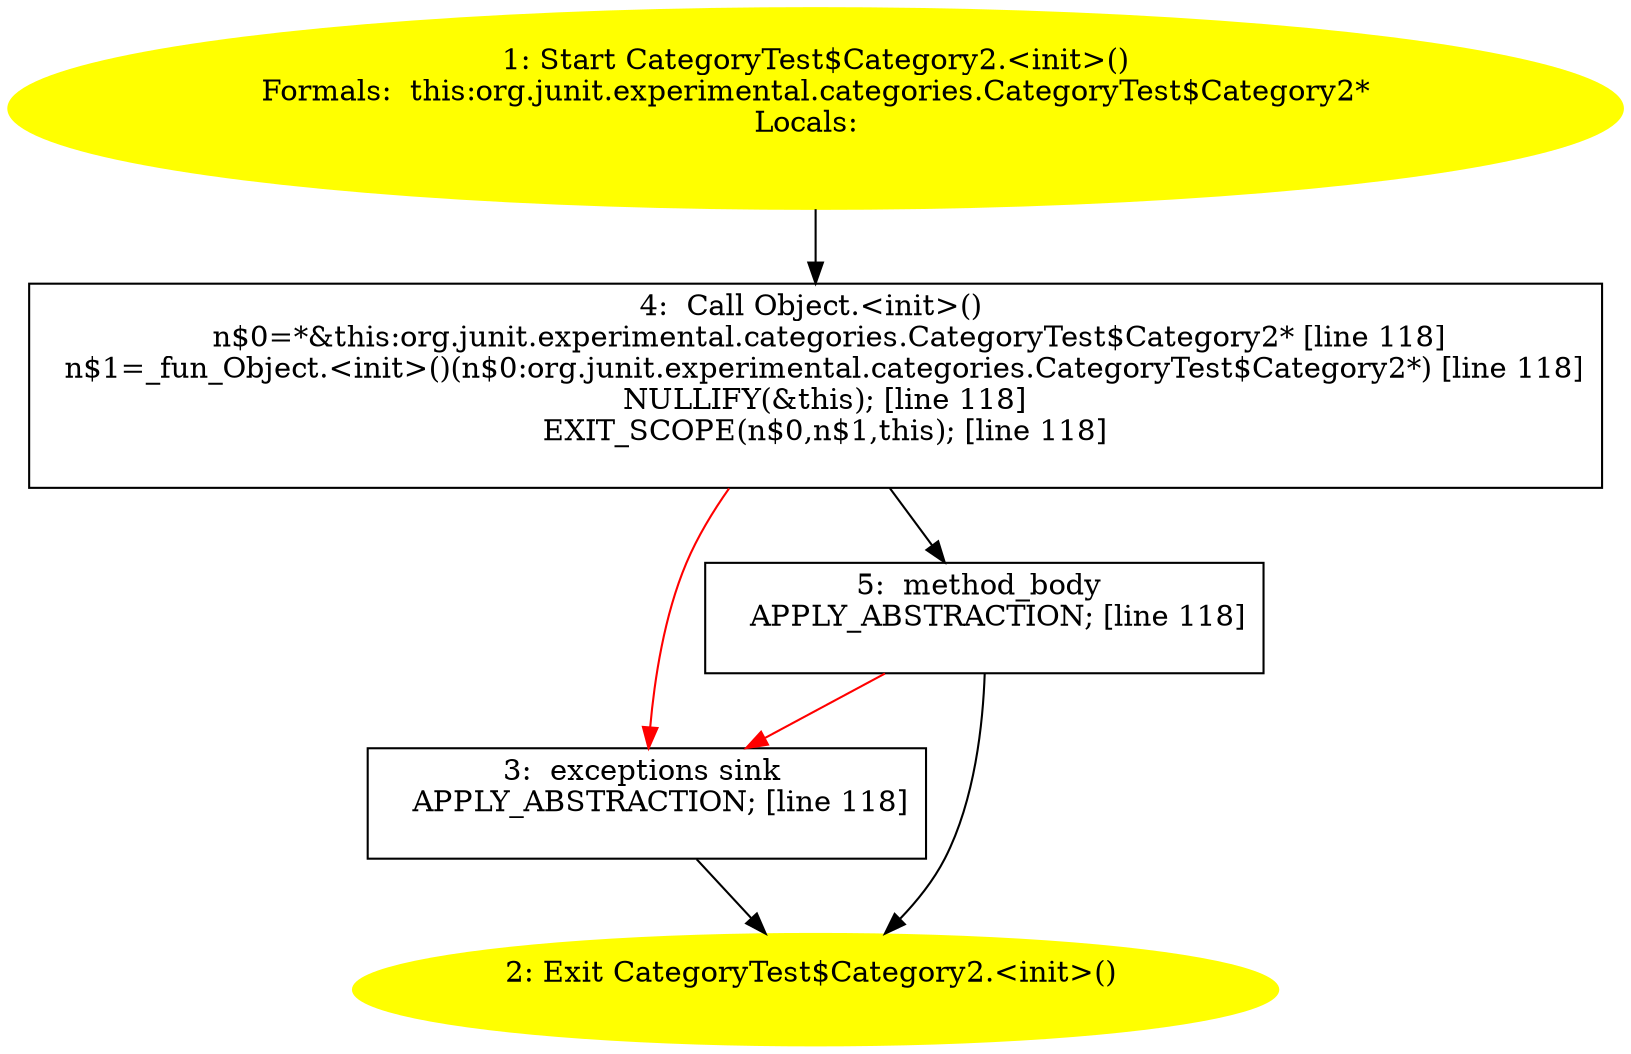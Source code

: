 /* @generated */
digraph cfg {
"org.junit.experimental.categories.CategoryTest$Category2.<init>().56a41383fa4e61fa4a3e70cdaa7797b9_1" [label="1: Start CategoryTest$Category2.<init>()\nFormals:  this:org.junit.experimental.categories.CategoryTest$Category2*\nLocals:  \n  " color=yellow style=filled]
	

	 "org.junit.experimental.categories.CategoryTest$Category2.<init>().56a41383fa4e61fa4a3e70cdaa7797b9_1" -> "org.junit.experimental.categories.CategoryTest$Category2.<init>().56a41383fa4e61fa4a3e70cdaa7797b9_4" ;
"org.junit.experimental.categories.CategoryTest$Category2.<init>().56a41383fa4e61fa4a3e70cdaa7797b9_2" [label="2: Exit CategoryTest$Category2.<init>() \n  " color=yellow style=filled]
	

"org.junit.experimental.categories.CategoryTest$Category2.<init>().56a41383fa4e61fa4a3e70cdaa7797b9_3" [label="3:  exceptions sink \n   APPLY_ABSTRACTION; [line 118]\n " shape="box"]
	

	 "org.junit.experimental.categories.CategoryTest$Category2.<init>().56a41383fa4e61fa4a3e70cdaa7797b9_3" -> "org.junit.experimental.categories.CategoryTest$Category2.<init>().56a41383fa4e61fa4a3e70cdaa7797b9_2" ;
"org.junit.experimental.categories.CategoryTest$Category2.<init>().56a41383fa4e61fa4a3e70cdaa7797b9_4" [label="4:  Call Object.<init>() \n   n$0=*&this:org.junit.experimental.categories.CategoryTest$Category2* [line 118]\n  n$1=_fun_Object.<init>()(n$0:org.junit.experimental.categories.CategoryTest$Category2*) [line 118]\n  NULLIFY(&this); [line 118]\n  EXIT_SCOPE(n$0,n$1,this); [line 118]\n " shape="box"]
	

	 "org.junit.experimental.categories.CategoryTest$Category2.<init>().56a41383fa4e61fa4a3e70cdaa7797b9_4" -> "org.junit.experimental.categories.CategoryTest$Category2.<init>().56a41383fa4e61fa4a3e70cdaa7797b9_5" ;
	 "org.junit.experimental.categories.CategoryTest$Category2.<init>().56a41383fa4e61fa4a3e70cdaa7797b9_4" -> "org.junit.experimental.categories.CategoryTest$Category2.<init>().56a41383fa4e61fa4a3e70cdaa7797b9_3" [color="red" ];
"org.junit.experimental.categories.CategoryTest$Category2.<init>().56a41383fa4e61fa4a3e70cdaa7797b9_5" [label="5:  method_body \n   APPLY_ABSTRACTION; [line 118]\n " shape="box"]
	

	 "org.junit.experimental.categories.CategoryTest$Category2.<init>().56a41383fa4e61fa4a3e70cdaa7797b9_5" -> "org.junit.experimental.categories.CategoryTest$Category2.<init>().56a41383fa4e61fa4a3e70cdaa7797b9_2" ;
	 "org.junit.experimental.categories.CategoryTest$Category2.<init>().56a41383fa4e61fa4a3e70cdaa7797b9_5" -> "org.junit.experimental.categories.CategoryTest$Category2.<init>().56a41383fa4e61fa4a3e70cdaa7797b9_3" [color="red" ];
}
